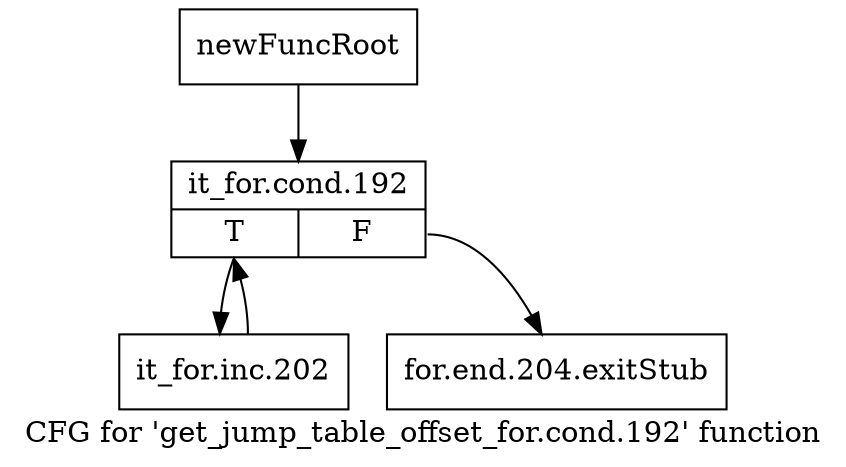 digraph "CFG for 'get_jump_table_offset_for.cond.192' function" {
	label="CFG for 'get_jump_table_offset_for.cond.192' function";

	Node0xc0978a0 [shape=record,label="{newFuncRoot}"];
	Node0xc0978a0 -> Node0xc097940;
	Node0xc0978f0 [shape=record,label="{for.end.204.exitStub}"];
	Node0xc097940 [shape=record,label="{it_for.cond.192|{<s0>T|<s1>F}}"];
	Node0xc097940:s0 -> Node0xc097990;
	Node0xc097940:s1 -> Node0xc0978f0;
	Node0xc097990 [shape=record,label="{it_for.inc.202}"];
	Node0xc097990 -> Node0xc097940;
}
